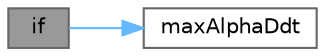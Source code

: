 digraph "if"
{
 // LATEX_PDF_SIZE
  bgcolor="transparent";
  edge [fontname=Helvetica,fontsize=10,labelfontname=Helvetica,labelfontsize=10];
  node [fontname=Helvetica,fontsize=10,shape=box,height=0.2,width=0.4];
  rankdir="LR";
  Node1 [id="Node000001",label="if",height=0.2,width=0.4,color="gray40", fillcolor="grey60", style="filled", fontcolor="black",tooltip=" "];
  Node1 -> Node2 [id="edge1_Node000001_Node000002",color="steelblue1",style="solid",tooltip=" "];
  Node2 [id="Node000002",label="maxAlphaDdt",height=0.2,width=0.4,color="grey40", fillcolor="white", style="filled",URL="$icoReactingMultiphaseInterFoam_2alphaCourantNo_8H.html#ab274cfc00a8800d62882eae37f2672e0",tooltip=" "];
}
